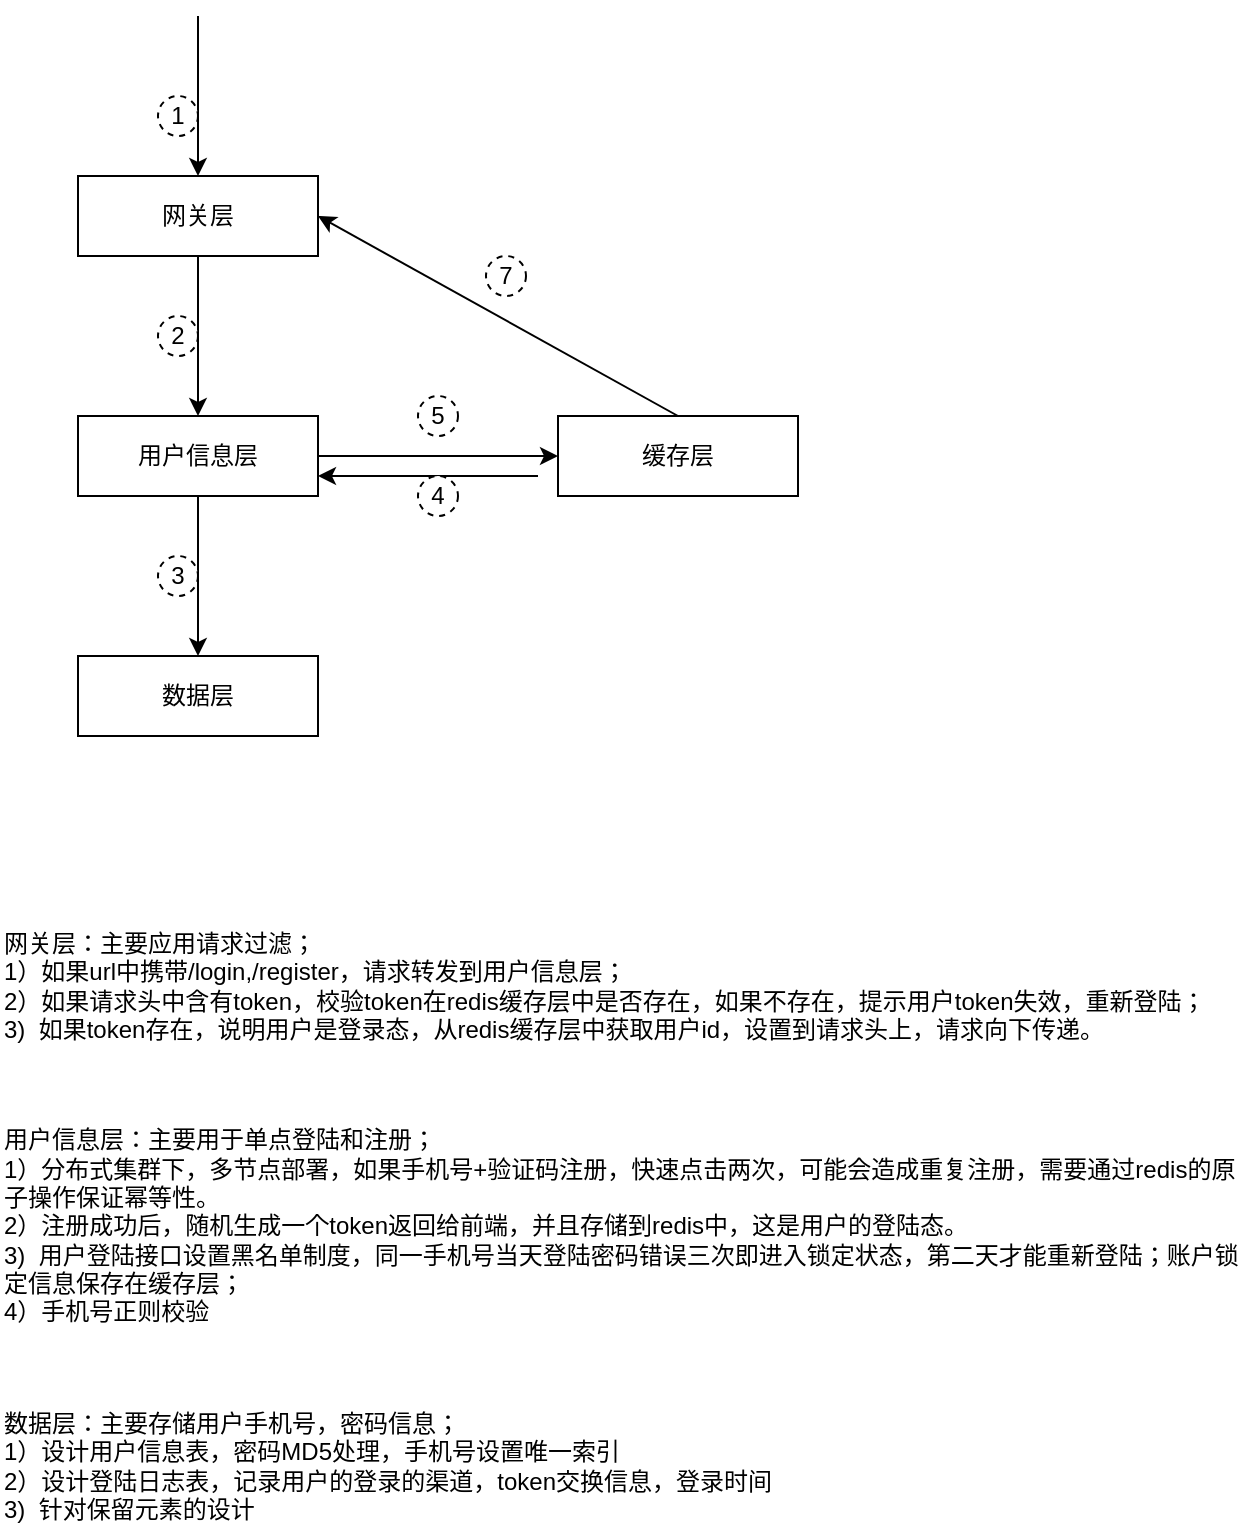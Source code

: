 <mxfile version="20.0.3" type="github">
  <diagram id="tUvZLjYrz-ouNL7Q870u" name="Page-1">
    <mxGraphModel dx="1038" dy="547" grid="1" gridSize="10" guides="1" tooltips="1" connect="1" arrows="1" fold="1" page="1" pageScale="1" pageWidth="827" pageHeight="1169" math="0" shadow="0">
      <root>
        <mxCell id="0" />
        <mxCell id="1" parent="0" />
        <mxCell id="Ra4Ac-fjCzIDJGFWmM0a-1" value="网关层" style="rounded=0;whiteSpace=wrap;html=1;" vertex="1" parent="1">
          <mxGeometry x="200" y="160" width="120" height="40" as="geometry" />
        </mxCell>
        <mxCell id="Ra4Ac-fjCzIDJGFWmM0a-2" value="用户信息层" style="rounded=0;whiteSpace=wrap;html=1;" vertex="1" parent="1">
          <mxGeometry x="200" y="280" width="120" height="40" as="geometry" />
        </mxCell>
        <mxCell id="Ra4Ac-fjCzIDJGFWmM0a-3" value="数据层" style="rounded=0;whiteSpace=wrap;html=1;" vertex="1" parent="1">
          <mxGeometry x="200" y="400" width="120" height="40" as="geometry" />
        </mxCell>
        <mxCell id="Ra4Ac-fjCzIDJGFWmM0a-4" value="缓存层" style="rounded=0;whiteSpace=wrap;html=1;" vertex="1" parent="1">
          <mxGeometry x="440" y="280" width="120" height="40" as="geometry" />
        </mxCell>
        <mxCell id="Ra4Ac-fjCzIDJGFWmM0a-5" value="" style="endArrow=classic;html=1;rounded=0;entryX=0.5;entryY=0;entryDx=0;entryDy=0;" edge="1" parent="1" target="Ra4Ac-fjCzIDJGFWmM0a-1">
          <mxGeometry width="50" height="50" relative="1" as="geometry">
            <mxPoint x="260" y="80" as="sourcePoint" />
            <mxPoint x="450" y="110" as="targetPoint" />
          </mxGeometry>
        </mxCell>
        <mxCell id="Ra4Ac-fjCzIDJGFWmM0a-6" value="" style="endArrow=classic;html=1;rounded=0;exitX=0.5;exitY=1;exitDx=0;exitDy=0;entryX=0.5;entryY=0;entryDx=0;entryDy=0;" edge="1" parent="1" source="Ra4Ac-fjCzIDJGFWmM0a-1" target="Ra4Ac-fjCzIDJGFWmM0a-2">
          <mxGeometry width="50" height="50" relative="1" as="geometry">
            <mxPoint x="440" y="230" as="sourcePoint" />
            <mxPoint x="490" y="180" as="targetPoint" />
          </mxGeometry>
        </mxCell>
        <mxCell id="Ra4Ac-fjCzIDJGFWmM0a-7" value="" style="endArrow=classic;html=1;rounded=0;exitX=0.5;exitY=1;exitDx=0;exitDy=0;entryX=0.5;entryY=0;entryDx=0;entryDy=0;" edge="1" parent="1" source="Ra4Ac-fjCzIDJGFWmM0a-2" target="Ra4Ac-fjCzIDJGFWmM0a-3">
          <mxGeometry width="50" height="50" relative="1" as="geometry">
            <mxPoint x="250" y="400" as="sourcePoint" />
            <mxPoint x="330" y="380" as="targetPoint" />
          </mxGeometry>
        </mxCell>
        <mxCell id="Ra4Ac-fjCzIDJGFWmM0a-9" value="" style="endArrow=classic;html=1;rounded=0;exitX=0.5;exitY=0;exitDx=0;exitDy=0;entryX=1;entryY=0.5;entryDx=0;entryDy=0;" edge="1" parent="1" source="Ra4Ac-fjCzIDJGFWmM0a-4" target="Ra4Ac-fjCzIDJGFWmM0a-1">
          <mxGeometry width="50" height="50" relative="1" as="geometry">
            <mxPoint x="520" y="220" as="sourcePoint" />
            <mxPoint x="570" y="170" as="targetPoint" />
          </mxGeometry>
        </mxCell>
        <mxCell id="Ra4Ac-fjCzIDJGFWmM0a-13" value="" style="endArrow=classic;html=1;rounded=0;entryX=0;entryY=0.5;entryDx=0;entryDy=0;exitX=1;exitY=0.5;exitDx=0;exitDy=0;" edge="1" parent="1" source="Ra4Ac-fjCzIDJGFWmM0a-2" target="Ra4Ac-fjCzIDJGFWmM0a-4">
          <mxGeometry width="50" height="50" relative="1" as="geometry">
            <mxPoint x="370" y="340" as="sourcePoint" />
            <mxPoint x="420" y="290" as="targetPoint" />
          </mxGeometry>
        </mxCell>
        <mxCell id="Ra4Ac-fjCzIDJGFWmM0a-14" value="" style="endArrow=classic;html=1;rounded=0;entryX=1;entryY=0.75;entryDx=0;entryDy=0;" edge="1" parent="1" target="Ra4Ac-fjCzIDJGFWmM0a-2">
          <mxGeometry width="50" height="50" relative="1" as="geometry">
            <mxPoint x="430" y="310" as="sourcePoint" />
            <mxPoint x="420" y="340" as="targetPoint" />
          </mxGeometry>
        </mxCell>
        <mxCell id="Ra4Ac-fjCzIDJGFWmM0a-15" value="1" style="ellipse;whiteSpace=wrap;html=1;aspect=fixed;dashed=1;" vertex="1" parent="1">
          <mxGeometry x="240" y="120" width="20" height="20" as="geometry" />
        </mxCell>
        <mxCell id="Ra4Ac-fjCzIDJGFWmM0a-17" value="2" style="ellipse;whiteSpace=wrap;html=1;aspect=fixed;dashed=1;" vertex="1" parent="1">
          <mxGeometry x="240" y="230" width="20" height="20" as="geometry" />
        </mxCell>
        <mxCell id="Ra4Ac-fjCzIDJGFWmM0a-18" value="3" style="ellipse;whiteSpace=wrap;html=1;aspect=fixed;dashed=1;" vertex="1" parent="1">
          <mxGeometry x="240" y="350" width="20" height="20" as="geometry" />
        </mxCell>
        <mxCell id="Ra4Ac-fjCzIDJGFWmM0a-19" value="4" style="ellipse;whiteSpace=wrap;html=1;aspect=fixed;dashed=1;" vertex="1" parent="1">
          <mxGeometry x="370" y="310" width="20" height="20" as="geometry" />
        </mxCell>
        <mxCell id="Ra4Ac-fjCzIDJGFWmM0a-20" value="5" style="ellipse;whiteSpace=wrap;html=1;aspect=fixed;dashed=1;" vertex="1" parent="1">
          <mxGeometry x="370" y="270" width="20" height="20" as="geometry" />
        </mxCell>
        <mxCell id="Ra4Ac-fjCzIDJGFWmM0a-21" value="7" style="ellipse;whiteSpace=wrap;html=1;aspect=fixed;dashed=1;" vertex="1" parent="1">
          <mxGeometry x="404" y="200" width="20" height="20" as="geometry" />
        </mxCell>
        <mxCell id="Ra4Ac-fjCzIDJGFWmM0a-22" value="网关层：主要应用请求过滤；&lt;br&gt;1）如果url中携带/login,/register，请求转发到用户信息层；&lt;br&gt;2）如果请求头中含有token，校验token在redis缓存层中是否存在，如果不存在，提示用户token失效，重新登陆；&lt;br&gt;3)&amp;nbsp; 如果token存在，说明用户是登录态，从redis缓存层中获取用户id，设置到请求头上，请求向下传递。" style="text;html=1;strokeColor=none;fillColor=none;align=left;verticalAlign=middle;whiteSpace=wrap;rounded=0;dashed=1;" vertex="1" parent="1">
          <mxGeometry x="161" y="530" width="629" height="70" as="geometry" />
        </mxCell>
        <mxCell id="Ra4Ac-fjCzIDJGFWmM0a-23" value="用户信息层：主要用于单点登陆和注册；&lt;br&gt;1）分布式集群下，多节点部署，如果手机号+验证码注册，快速点击两次，可能会造成重复注册，需要通过redis的原子操作保证幂等性。&lt;br&gt;2）注册成功后，随机生成一个token返回给前端，并且存储到redis中，这是用户的登陆态。&lt;br&gt;3)&amp;nbsp; 用户登陆接口设置黑名单制度，同一手机号当天登陆密码错误三次即进入锁定状态，第二天才能重新登陆；账户锁定信息保存在缓存层；&lt;br&gt;4）手机号正则校验" style="text;html=1;strokeColor=none;fillColor=none;align=left;verticalAlign=middle;whiteSpace=wrap;rounded=0;dashed=1;" vertex="1" parent="1">
          <mxGeometry x="161" y="650" width="629" height="70" as="geometry" />
        </mxCell>
        <mxCell id="Ra4Ac-fjCzIDJGFWmM0a-24" value="数据层：主要存储用户手机号，密码信息；&lt;br&gt;1）设计用户信息表，密码MD5处理，手机号设置唯一索引&lt;br&gt;2）设计登陆日志表，记录用户的登录的渠道，token交换信息，登录时间&lt;br&gt;3)&amp;nbsp; 针对保留元素的设计" style="text;html=1;strokeColor=none;fillColor=none;align=left;verticalAlign=middle;whiteSpace=wrap;rounded=0;dashed=1;" vertex="1" parent="1">
          <mxGeometry x="161" y="770" width="629" height="70" as="geometry" />
        </mxCell>
      </root>
    </mxGraphModel>
  </diagram>
</mxfile>
